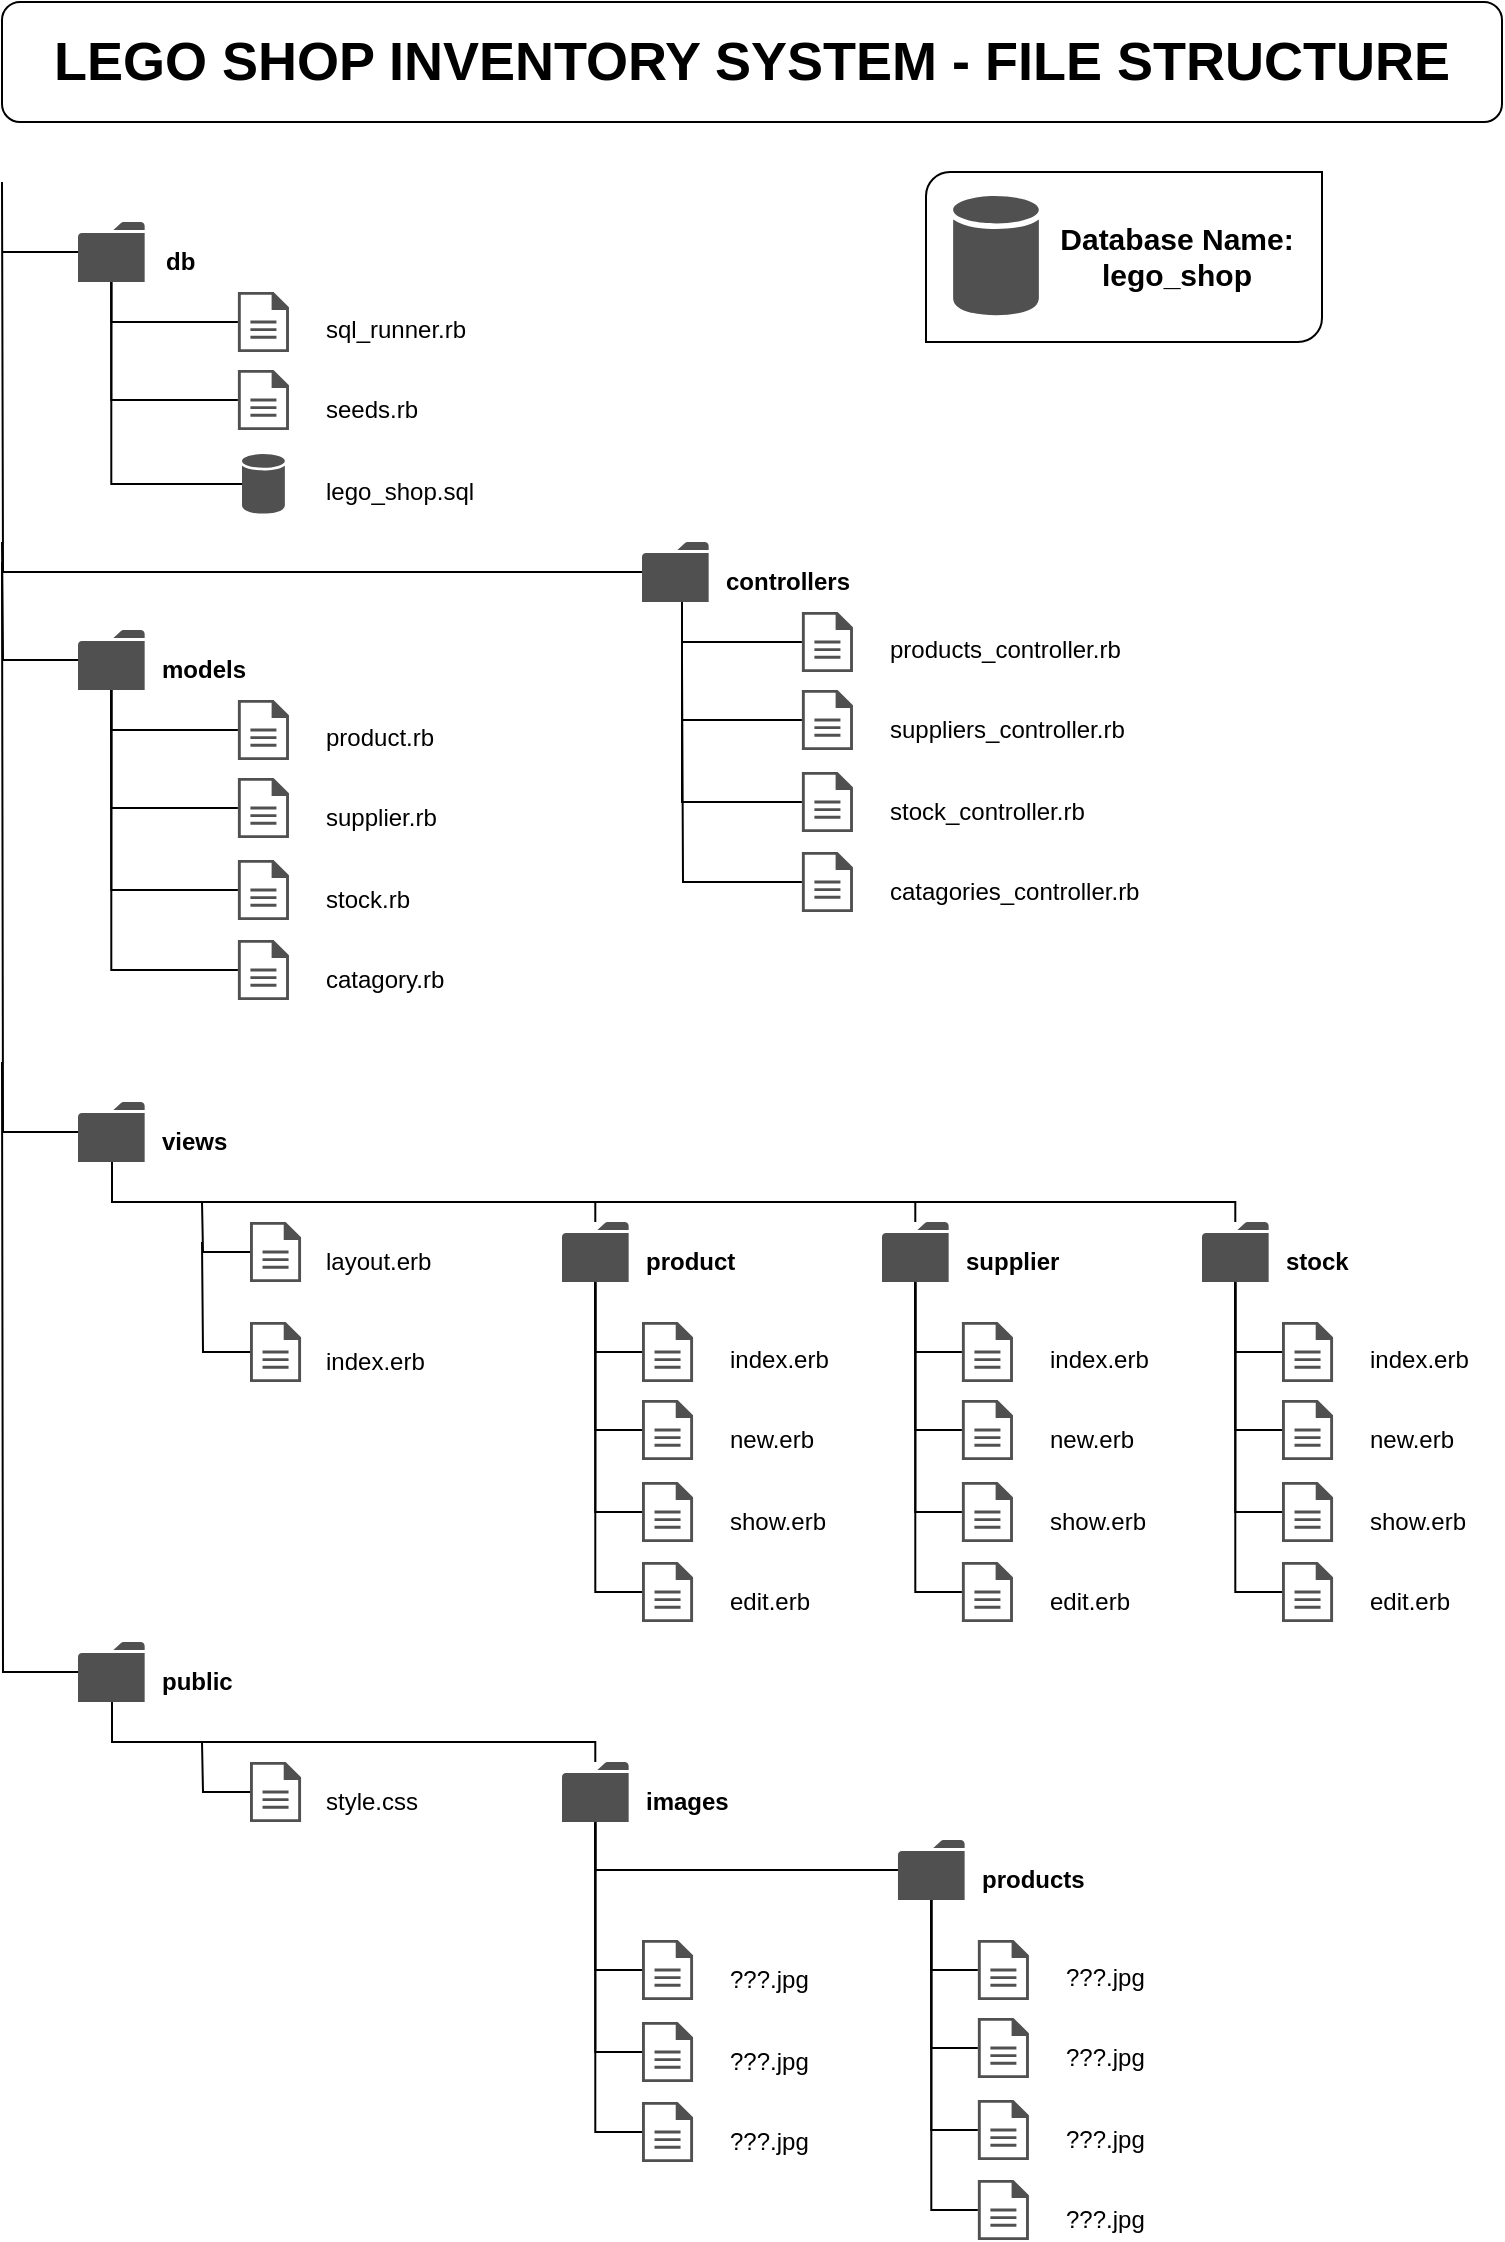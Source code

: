 <mxfile version="12.6.5" type="device"><diagram id="v8rBNVjmopXfBYbIV4TP" name="Page-1"><mxGraphModel dx="747" dy="568" grid="1" gridSize="10" guides="1" tooltips="1" connect="1" arrows="1" fold="1" page="1" pageScale="1" pageWidth="827" pageHeight="1169" math="0" shadow="0"><root><mxCell id="0"/><mxCell id="1" parent="0"/><mxCell id="3R7AHoxihgXOmaUus90_-4" value="" style="verticalLabelPosition=bottom;verticalAlign=top;html=1;shape=mxgraph.basic.diag_round_rect;dx=6;" vertex="1" parent="1"><mxGeometry x="502" y="125" width="198" height="85" as="geometry"/></mxCell><mxCell id="S5vk8qVzq4XI25cIZCju-1" value="&lt;b&gt;&lt;font style=&quot;font-size: 27px&quot;&gt;LEGO SHOP INVENTORY SYSTEM - FILE STRUCTURE&lt;/font&gt;&lt;/b&gt;" style="rounded=1;whiteSpace=wrap;html=1;" parent="1" vertex="1"><mxGeometry x="40" y="40" width="750" height="60" as="geometry"/></mxCell><mxCell id="S5vk8qVzq4XI25cIZCju-49" style="edgeStyle=orthogonalEdgeStyle;rounded=0;orthogonalLoop=1;jettySize=auto;html=1;startArrow=none;startFill=0;fontSize=12;endArrow=none;endFill=0;" parent="1" source="S5vk8qVzq4XI25cIZCju-4" edge="1"><mxGeometry relative="1" as="geometry"><mxPoint x="40" y="165" as="targetPoint"/></mxGeometry></mxCell><mxCell id="S5vk8qVzq4XI25cIZCju-4" value="" style="pointerEvents=1;shadow=0;dashed=0;html=1;strokeColor=none;fillColor=#505050;labelPosition=center;verticalLabelPosition=bottom;verticalAlign=top;outlineConnect=0;align=center;shape=mxgraph.office.concepts.folder;" parent="1" vertex="1"><mxGeometry x="78" y="150" width="33.33" height="30" as="geometry"/></mxCell><mxCell id="S5vk8qVzq4XI25cIZCju-51" style="edgeStyle=orthogonalEdgeStyle;rounded=0;orthogonalLoop=1;jettySize=auto;html=1;startArrow=none;startFill=0;endArrow=none;endFill=0;strokeColor=#000000;fontSize=12;" parent="1" source="S5vk8qVzq4XI25cIZCju-5" target="S5vk8qVzq4XI25cIZCju-4" edge="1"><mxGeometry relative="1" as="geometry"/></mxCell><mxCell id="S5vk8qVzq4XI25cIZCju-5" value="" style="pointerEvents=1;shadow=0;dashed=0;html=1;strokeColor=none;fillColor=#505050;labelPosition=center;verticalLabelPosition=bottom;verticalAlign=top;outlineConnect=0;align=center;shape=mxgraph.office.concepts.document;" parent="1" vertex="1"><mxGeometry x="157.95" y="185" width="25.53" height="30" as="geometry"/></mxCell><mxCell id="S5vk8qVzq4XI25cIZCju-53" style="edgeStyle=orthogonalEdgeStyle;rounded=0;orthogonalLoop=1;jettySize=auto;html=1;startArrow=none;startFill=0;endArrow=none;endFill=0;strokeColor=#000000;fontSize=12;" parent="1" source="S5vk8qVzq4XI25cIZCju-7" target="S5vk8qVzq4XI25cIZCju-4" edge="1"><mxGeometry relative="1" as="geometry"/></mxCell><mxCell id="S5vk8qVzq4XI25cIZCju-7" value="" style="shadow=0;dashed=0;html=1;strokeColor=none;fillColor=#505050;labelPosition=center;verticalLabelPosition=bottom;verticalAlign=top;outlineConnect=0;align=center;shape=mxgraph.office.databases.database;" parent="1" vertex="1"><mxGeometry x="160" y="266" width="21.43" height="30" as="geometry"/></mxCell><mxCell id="S5vk8qVzq4XI25cIZCju-10" value="&lt;font style=&quot;font-size: 12px;&quot;&gt;sql_runner.rb&lt;br style=&quot;font-size: 12px;&quot;&gt;&lt;/font&gt;" style="text;html=1;resizable=0;autosize=1;align=left;verticalAlign=middle;points=[];fillColor=none;strokeColor=none;rounded=0;fontSize=12;" parent="1" vertex="1"><mxGeometry x="200" y="194" width="90" height="20" as="geometry"/></mxCell><mxCell id="S5vk8qVzq4XI25cIZCju-52" style="edgeStyle=orthogonalEdgeStyle;rounded=0;orthogonalLoop=1;jettySize=auto;html=1;startArrow=none;startFill=0;endArrow=none;endFill=0;strokeColor=#000000;fontSize=12;" parent="1" source="S5vk8qVzq4XI25cIZCju-20" target="S5vk8qVzq4XI25cIZCju-4" edge="1"><mxGeometry relative="1" as="geometry"/></mxCell><mxCell id="S5vk8qVzq4XI25cIZCju-20" value="" style="pointerEvents=1;shadow=0;dashed=0;html=1;strokeColor=none;fillColor=#505050;labelPosition=center;verticalLabelPosition=bottom;verticalAlign=top;outlineConnect=0;align=center;shape=mxgraph.office.concepts.document;" parent="1" vertex="1"><mxGeometry x="157.95" y="224" width="25.53" height="30" as="geometry"/></mxCell><mxCell id="S5vk8qVzq4XI25cIZCju-21" value="&lt;font style=&quot;font-size: 12px&quot;&gt;seeds.rb&lt;br style=&quot;font-size: 12px&quot;&gt;&lt;/font&gt;" style="text;html=1;resizable=0;autosize=1;align=left;verticalAlign=middle;points=[];fillColor=none;strokeColor=none;rounded=0;fontSize=12;" parent="1" vertex="1"><mxGeometry x="200" y="234" width="60" height="20" as="geometry"/></mxCell><mxCell id="S5vk8qVzq4XI25cIZCju-23" value="&lt;font style=&quot;font-size: 12px&quot;&gt;lego_shop.sql&lt;br style=&quot;font-size: 12px&quot;&gt;&lt;/font&gt;" style="text;html=1;resizable=0;autosize=1;align=left;verticalAlign=middle;points=[];fillColor=none;strokeColor=none;rounded=0;fontSize=12;" parent="1" vertex="1"><mxGeometry x="200" y="275" width="90" height="20" as="geometry"/></mxCell><mxCell id="S5vk8qVzq4XI25cIZCju-50" style="edgeStyle=orthogonalEdgeStyle;rounded=0;orthogonalLoop=1;jettySize=auto;html=1;startArrow=none;startFill=0;fontSize=12;endArrow=none;endFill=0;" parent="1" source="S5vk8qVzq4XI25cIZCju-25" edge="1"><mxGeometry relative="1" as="geometry"><mxPoint x="40" y="130" as="targetPoint"/></mxGeometry></mxCell><mxCell id="S5vk8qVzq4XI25cIZCju-25" value="" style="pointerEvents=1;shadow=0;dashed=0;html=1;strokeColor=none;fillColor=#505050;labelPosition=center;verticalLabelPosition=bottom;verticalAlign=top;outlineConnect=0;align=center;shape=mxgraph.office.concepts.folder;" parent="1" vertex="1"><mxGeometry x="360" y="310" width="33.33" height="30" as="geometry"/></mxCell><mxCell id="S5vk8qVzq4XI25cIZCju-54" style="edgeStyle=orthogonalEdgeStyle;rounded=0;orthogonalLoop=1;jettySize=auto;html=1;entryX=0.6;entryY=1;entryDx=0;entryDy=0;entryPerimeter=0;startArrow=none;startFill=0;endArrow=none;endFill=0;strokeColor=#000000;fontSize=12;" parent="1" source="S5vk8qVzq4XI25cIZCju-26" target="S5vk8qVzq4XI25cIZCju-25" edge="1"><mxGeometry relative="1" as="geometry"/></mxCell><mxCell id="S5vk8qVzq4XI25cIZCju-26" value="" style="pointerEvents=1;shadow=0;dashed=0;html=1;strokeColor=none;fillColor=#505050;labelPosition=center;verticalLabelPosition=bottom;verticalAlign=top;outlineConnect=0;align=center;shape=mxgraph.office.concepts.document;" parent="1" vertex="1"><mxGeometry x="439.95" y="345" width="25.53" height="30" as="geometry"/></mxCell><mxCell id="S5vk8qVzq4XI25cIZCju-28" value="&lt;font style=&quot;font-size: 12px&quot;&gt;products_controller.rb&lt;br style=&quot;font-size: 12px&quot;&gt;&lt;/font&gt;" style="text;html=1;resizable=0;autosize=1;align=left;verticalAlign=middle;points=[];fillColor=none;strokeColor=none;rounded=0;fontSize=12;" parent="1" vertex="1"><mxGeometry x="482" y="354" width="130" height="20" as="geometry"/></mxCell><mxCell id="S5vk8qVzq4XI25cIZCju-56" value="" style="edgeStyle=orthogonalEdgeStyle;rounded=0;orthogonalLoop=1;jettySize=auto;html=1;startArrow=none;startFill=0;endArrow=none;endFill=0;strokeColor=#000000;fontSize=12;entryX=0.6;entryY=1;entryDx=0;entryDy=0;entryPerimeter=0;" parent="1" source="S5vk8qVzq4XI25cIZCju-29" target="S5vk8qVzq4XI25cIZCju-25" edge="1"><mxGeometry relative="1" as="geometry"><mxPoint x="359.95" y="399" as="targetPoint"/></mxGeometry></mxCell><mxCell id="S5vk8qVzq4XI25cIZCju-29" value="" style="pointerEvents=1;shadow=0;dashed=0;html=1;strokeColor=none;fillColor=#505050;labelPosition=center;verticalLabelPosition=bottom;verticalAlign=top;outlineConnect=0;align=center;shape=mxgraph.office.concepts.document;" parent="1" vertex="1"><mxGeometry x="439.95" y="384" width="25.53" height="30" as="geometry"/></mxCell><mxCell id="S5vk8qVzq4XI25cIZCju-30" value="&lt;font style=&quot;font-size: 12px&quot;&gt;suppliers_controller.rb&lt;br style=&quot;font-size: 12px&quot;&gt;&lt;/font&gt;" style="text;html=1;resizable=0;autosize=1;align=left;verticalAlign=middle;points=[];fillColor=none;strokeColor=none;rounded=0;fontSize=12;" parent="1" vertex="1"><mxGeometry x="482" y="394" width="130" height="20" as="geometry"/></mxCell><mxCell id="S5vk8qVzq4XI25cIZCju-32" value="&lt;font style=&quot;font-size: 12px&quot;&gt;db&lt;br style=&quot;font-size: 12px&quot;&gt;&lt;/font&gt;" style="text;html=1;resizable=0;autosize=1;align=left;verticalAlign=middle;points=[];fillColor=none;strokeColor=none;rounded=0;fontSize=12;fontStyle=1" parent="1" vertex="1"><mxGeometry x="120" y="160" width="30" height="20" as="geometry"/></mxCell><mxCell id="S5vk8qVzq4XI25cIZCju-33" value="&lt;font style=&quot;font-size: 12px&quot;&gt;controllers&lt;br style=&quot;font-size: 12px&quot;&gt;&lt;/font&gt;" style="text;html=1;resizable=0;autosize=1;align=left;verticalAlign=middle;points=[];fillColor=none;strokeColor=none;rounded=0;fontSize=12;fontStyle=1" parent="1" vertex="1"><mxGeometry x="400" y="320" width="80" height="20" as="geometry"/></mxCell><mxCell id="S5vk8qVzq4XI25cIZCju-57" style="edgeStyle=orthogonalEdgeStyle;rounded=0;orthogonalLoop=1;jettySize=auto;html=1;entryX=0.6;entryY=1;entryDx=0;entryDy=0;entryPerimeter=0;startArrow=none;startFill=0;endArrow=none;endFill=0;strokeColor=#000000;fontSize=12;" parent="1" source="S5vk8qVzq4XI25cIZCju-34" target="S5vk8qVzq4XI25cIZCju-25" edge="1"><mxGeometry relative="1" as="geometry"/></mxCell><mxCell id="S5vk8qVzq4XI25cIZCju-34" value="" style="pointerEvents=1;shadow=0;dashed=0;html=1;strokeColor=none;fillColor=#505050;labelPosition=center;verticalLabelPosition=bottom;verticalAlign=top;outlineConnect=0;align=center;shape=mxgraph.office.concepts.document;" parent="1" vertex="1"><mxGeometry x="439.95" y="425" width="25.53" height="30" as="geometry"/></mxCell><mxCell id="S5vk8qVzq4XI25cIZCju-35" value="&lt;font style=&quot;font-size: 12px&quot;&gt;stock_controller.rb&lt;br style=&quot;font-size: 12px&quot;&gt;&lt;/font&gt;" style="text;html=1;resizable=0;autosize=1;align=left;verticalAlign=middle;points=[];fillColor=none;strokeColor=none;rounded=0;fontSize=12;" parent="1" vertex="1"><mxGeometry x="482" y="435" width="110" height="20" as="geometry"/></mxCell><mxCell id="S5vk8qVzq4XI25cIZCju-58" style="edgeStyle=orthogonalEdgeStyle;rounded=0;orthogonalLoop=1;jettySize=auto;html=1;startArrow=none;startFill=0;endArrow=none;endFill=0;strokeColor=#000000;fontSize=12;" parent="1" source="S5vk8qVzq4XI25cIZCju-36" edge="1"><mxGeometry relative="1" as="geometry"><mxPoint x="380" y="370" as="targetPoint"/></mxGeometry></mxCell><mxCell id="S5vk8qVzq4XI25cIZCju-36" value="" style="pointerEvents=1;shadow=0;dashed=0;html=1;strokeColor=none;fillColor=#505050;labelPosition=center;verticalLabelPosition=bottom;verticalAlign=top;outlineConnect=0;align=center;shape=mxgraph.office.concepts.document;" parent="1" vertex="1"><mxGeometry x="439.95" y="465" width="25.53" height="30" as="geometry"/></mxCell><mxCell id="S5vk8qVzq4XI25cIZCju-37" value="&lt;font style=&quot;font-size: 12px&quot;&gt;catagories_controller.rb&lt;br style=&quot;font-size: 12px&quot;&gt;&lt;/font&gt;" style="text;html=1;resizable=0;autosize=1;align=left;verticalAlign=middle;points=[];fillColor=none;strokeColor=none;rounded=0;fontSize=12;" parent="1" vertex="1"><mxGeometry x="482" y="475" width="140" height="20" as="geometry"/></mxCell><mxCell id="S5vk8qVzq4XI25cIZCju-48" style="edgeStyle=orthogonalEdgeStyle;orthogonalLoop=1;jettySize=auto;html=1;fontSize=12;startArrow=none;startFill=0;strokeColor=#000000;rounded=0;endArrow=none;endFill=0;" parent="1" source="S5vk8qVzq4XI25cIZCju-38" edge="1"><mxGeometry relative="1" as="geometry"><mxPoint x="40" y="310" as="targetPoint"/></mxGeometry></mxCell><mxCell id="S5vk8qVzq4XI25cIZCju-38" value="" style="pointerEvents=1;shadow=0;dashed=0;html=1;strokeColor=none;fillColor=#505050;labelPosition=center;verticalLabelPosition=bottom;verticalAlign=top;outlineConnect=0;align=center;shape=mxgraph.office.concepts.folder;" parent="1" vertex="1"><mxGeometry x="78" y="354" width="33.33" height="30" as="geometry"/></mxCell><mxCell id="S5vk8qVzq4XI25cIZCju-59" style="edgeStyle=orthogonalEdgeStyle;rounded=0;orthogonalLoop=1;jettySize=auto;html=1;startArrow=none;startFill=0;endArrow=none;endFill=0;strokeColor=#000000;fontSize=12;" parent="1" source="S5vk8qVzq4XI25cIZCju-39" target="S5vk8qVzq4XI25cIZCju-38" edge="1"><mxGeometry relative="1" as="geometry"/></mxCell><mxCell id="S5vk8qVzq4XI25cIZCju-39" value="" style="pointerEvents=1;shadow=0;dashed=0;html=1;strokeColor=none;fillColor=#505050;labelPosition=center;verticalLabelPosition=bottom;verticalAlign=top;outlineConnect=0;align=center;shape=mxgraph.office.concepts.document;" parent="1" vertex="1"><mxGeometry x="157.95" y="389" width="25.53" height="30" as="geometry"/></mxCell><mxCell id="S5vk8qVzq4XI25cIZCju-40" value="&lt;font style=&quot;font-size: 12px&quot;&gt;product.rb&lt;br style=&quot;font-size: 12px&quot;&gt;&lt;/font&gt;" style="text;html=1;resizable=0;autosize=1;align=left;verticalAlign=middle;points=[];fillColor=none;strokeColor=none;rounded=0;fontSize=12;" parent="1" vertex="1"><mxGeometry x="200" y="398" width="70" height="20" as="geometry"/></mxCell><mxCell id="S5vk8qVzq4XI25cIZCju-60" style="edgeStyle=orthogonalEdgeStyle;rounded=0;orthogonalLoop=1;jettySize=auto;html=1;startArrow=none;startFill=0;endArrow=none;endFill=0;strokeColor=#000000;fontSize=12;" parent="1" source="S5vk8qVzq4XI25cIZCju-41" target="S5vk8qVzq4XI25cIZCju-38" edge="1"><mxGeometry relative="1" as="geometry"/></mxCell><mxCell id="S5vk8qVzq4XI25cIZCju-41" value="" style="pointerEvents=1;shadow=0;dashed=0;html=1;strokeColor=none;fillColor=#505050;labelPosition=center;verticalLabelPosition=bottom;verticalAlign=top;outlineConnect=0;align=center;shape=mxgraph.office.concepts.document;" parent="1" vertex="1"><mxGeometry x="157.95" y="428" width="25.53" height="30" as="geometry"/></mxCell><mxCell id="S5vk8qVzq4XI25cIZCju-42" value="&lt;font style=&quot;font-size: 12px&quot;&gt;supplier.rb&lt;br style=&quot;font-size: 12px&quot;&gt;&lt;/font&gt;" style="text;html=1;resizable=0;autosize=1;align=left;verticalAlign=middle;points=[];fillColor=none;strokeColor=none;rounded=0;fontSize=12;" parent="1" vertex="1"><mxGeometry x="200" y="438" width="70" height="20" as="geometry"/></mxCell><mxCell id="S5vk8qVzq4XI25cIZCju-43" value="&lt;font style=&quot;font-size: 12px&quot;&gt;models&lt;br style=&quot;font-size: 12px&quot;&gt;&lt;/font&gt;" style="text;html=1;resizable=0;autosize=1;align=left;verticalAlign=middle;points=[];fillColor=none;strokeColor=none;rounded=0;fontSize=12;fontStyle=1" parent="1" vertex="1"><mxGeometry x="118" y="364" width="60" height="20" as="geometry"/></mxCell><mxCell id="S5vk8qVzq4XI25cIZCju-61" style="edgeStyle=orthogonalEdgeStyle;rounded=0;orthogonalLoop=1;jettySize=auto;html=1;startArrow=none;startFill=0;endArrow=none;endFill=0;strokeColor=#000000;fontSize=12;" parent="1" source="S5vk8qVzq4XI25cIZCju-44" target="S5vk8qVzq4XI25cIZCju-38" edge="1"><mxGeometry relative="1" as="geometry"/></mxCell><mxCell id="S5vk8qVzq4XI25cIZCju-44" value="" style="pointerEvents=1;shadow=0;dashed=0;html=1;strokeColor=none;fillColor=#505050;labelPosition=center;verticalLabelPosition=bottom;verticalAlign=top;outlineConnect=0;align=center;shape=mxgraph.office.concepts.document;" parent="1" vertex="1"><mxGeometry x="157.95" y="469" width="25.53" height="30" as="geometry"/></mxCell><mxCell id="S5vk8qVzq4XI25cIZCju-45" value="&lt;font style=&quot;font-size: 12px&quot;&gt;stock.rb&lt;br style=&quot;font-size: 12px&quot;&gt;&lt;/font&gt;" style="text;html=1;resizable=0;autosize=1;align=left;verticalAlign=middle;points=[];fillColor=none;strokeColor=none;rounded=0;fontSize=12;" parent="1" vertex="1"><mxGeometry x="200" y="479" width="60" height="20" as="geometry"/></mxCell><mxCell id="S5vk8qVzq4XI25cIZCju-62" style="edgeStyle=orthogonalEdgeStyle;rounded=0;orthogonalLoop=1;jettySize=auto;html=1;startArrow=none;startFill=0;endArrow=none;endFill=0;strokeColor=#000000;fontSize=12;" parent="1" source="S5vk8qVzq4XI25cIZCju-46" target="S5vk8qVzq4XI25cIZCju-38" edge="1"><mxGeometry relative="1" as="geometry"/></mxCell><mxCell id="S5vk8qVzq4XI25cIZCju-46" value="" style="pointerEvents=1;shadow=0;dashed=0;html=1;strokeColor=none;fillColor=#505050;labelPosition=center;verticalLabelPosition=bottom;verticalAlign=top;outlineConnect=0;align=center;shape=mxgraph.office.concepts.document;" parent="1" vertex="1"><mxGeometry x="157.95" y="509" width="25.53" height="30" as="geometry"/></mxCell><mxCell id="S5vk8qVzq4XI25cIZCju-47" value="&lt;font style=&quot;font-size: 12px&quot;&gt;catagory.rb&lt;br style=&quot;font-size: 12px&quot;&gt;&lt;/font&gt;" style="text;html=1;resizable=0;autosize=1;align=left;verticalAlign=middle;points=[];fillColor=none;strokeColor=none;rounded=0;fontSize=12;" parent="1" vertex="1"><mxGeometry x="200" y="519" width="70" height="20" as="geometry"/></mxCell><mxCell id="S5vk8qVzq4XI25cIZCju-64" style="edgeStyle=orthogonalEdgeStyle;rounded=0;orthogonalLoop=1;jettySize=auto;html=1;startArrow=none;startFill=0;endArrow=none;endFill=0;strokeColor=#000000;fontSize=12;" parent="1" source="S5vk8qVzq4XI25cIZCju-63" edge="1"><mxGeometry relative="1" as="geometry"><mxPoint x="40" y="320" as="targetPoint"/></mxGeometry></mxCell><mxCell id="S5vk8qVzq4XI25cIZCju-63" value="" style="pointerEvents=1;shadow=0;dashed=0;html=1;strokeColor=none;fillColor=#505050;labelPosition=center;verticalLabelPosition=bottom;verticalAlign=top;outlineConnect=0;align=center;shape=mxgraph.office.concepts.folder;" parent="1" vertex="1"><mxGeometry x="78" y="590" width="33.33" height="30" as="geometry"/></mxCell><mxCell id="S5vk8qVzq4XI25cIZCju-66" value="&lt;font style=&quot;font-size: 12px&quot;&gt;views&lt;br style=&quot;font-size: 12px&quot;&gt;&lt;/font&gt;" style="text;html=1;resizable=0;autosize=1;align=left;verticalAlign=middle;points=[];fillColor=none;strokeColor=none;rounded=0;fontSize=12;fontStyle=1" parent="1" vertex="1"><mxGeometry x="118" y="600" width="50" height="20" as="geometry"/></mxCell><mxCell id="S5vk8qVzq4XI25cIZCju-69" value="&lt;font style=&quot;font-size: 12px&quot;&gt;layout.erb&lt;br style=&quot;font-size: 12px&quot;&gt;&lt;/font&gt;" style="text;html=1;resizable=0;autosize=1;align=left;verticalAlign=middle;points=[];fillColor=none;strokeColor=none;rounded=0;fontSize=12;fontStyle=0" parent="1" vertex="1"><mxGeometry x="200" y="660" width="70" height="20" as="geometry"/></mxCell><mxCell id="S5vk8qVzq4XI25cIZCju-77" style="edgeStyle=orthogonalEdgeStyle;rounded=0;orthogonalLoop=1;jettySize=auto;html=1;startArrow=none;startFill=0;endArrow=none;endFill=0;strokeColor=#000000;fontSize=12;" parent="1" source="S5vk8qVzq4XI25cIZCju-72" target="S5vk8qVzq4XI25cIZCju-63" edge="1"><mxGeometry relative="1" as="geometry"><Array as="points"><mxPoint x="337" y="640"/><mxPoint x="95" y="640"/></Array></mxGeometry></mxCell><mxCell id="S5vk8qVzq4XI25cIZCju-72" value="" style="pointerEvents=1;shadow=0;dashed=0;html=1;strokeColor=none;fillColor=#505050;labelPosition=center;verticalLabelPosition=bottom;verticalAlign=top;outlineConnect=0;align=center;shape=mxgraph.office.concepts.folder;" parent="1" vertex="1"><mxGeometry x="320" y="650" width="33.33" height="30" as="geometry"/></mxCell><mxCell id="S5vk8qVzq4XI25cIZCju-73" value="&lt;font style=&quot;font-size: 12px&quot;&gt;product&lt;br style=&quot;font-size: 12px&quot;&gt;&lt;/font&gt;" style="text;html=1;resizable=0;autosize=1;align=left;verticalAlign=middle;points=[];fillColor=none;strokeColor=none;rounded=0;fontSize=12;fontStyle=1" parent="1" vertex="1"><mxGeometry x="360" y="660" width="60" height="20" as="geometry"/></mxCell><mxCell id="S5vk8qVzq4XI25cIZCju-78" style="edgeStyle=orthogonalEdgeStyle;rounded=0;orthogonalLoop=1;jettySize=auto;html=1;startArrow=none;startFill=0;endArrow=none;endFill=0;strokeColor=#000000;fontSize=12;" parent="1" source="S5vk8qVzq4XI25cIZCju-74" target="S5vk8qVzq4XI25cIZCju-63" edge="1"><mxGeometry relative="1" as="geometry"><Array as="points"><mxPoint x="497" y="640"/><mxPoint x="95" y="640"/></Array></mxGeometry></mxCell><mxCell id="S5vk8qVzq4XI25cIZCju-74" value="" style="pointerEvents=1;shadow=0;dashed=0;html=1;strokeColor=none;fillColor=#505050;labelPosition=center;verticalLabelPosition=bottom;verticalAlign=top;outlineConnect=0;align=center;shape=mxgraph.office.concepts.folder;" parent="1" vertex="1"><mxGeometry x="480" y="650" width="33.33" height="30" as="geometry"/></mxCell><mxCell id="S5vk8qVzq4XI25cIZCju-75" value="&lt;font style=&quot;font-size: 12px&quot;&gt;supplier&lt;br style=&quot;font-size: 12px&quot;&gt;&lt;/font&gt;" style="text;html=1;resizable=0;autosize=1;align=left;verticalAlign=middle;points=[];fillColor=none;strokeColor=none;rounded=0;fontSize=12;fontStyle=1" parent="1" vertex="1"><mxGeometry x="520" y="660" width="60" height="20" as="geometry"/></mxCell><mxCell id="S5vk8qVzq4XI25cIZCju-92" style="edgeStyle=orthogonalEdgeStyle;rounded=0;orthogonalLoop=1;jettySize=auto;html=1;startArrow=none;startFill=0;endArrow=none;endFill=0;strokeColor=#000000;fontSize=12;" parent="1" source="S5vk8qVzq4XI25cIZCju-90" edge="1"><mxGeometry relative="1" as="geometry"><mxPoint x="480" y="640" as="targetPoint"/><Array as="points"><mxPoint x="657" y="640"/></Array></mxGeometry></mxCell><mxCell id="S5vk8qVzq4XI25cIZCju-90" value="" style="pointerEvents=1;shadow=0;dashed=0;html=1;strokeColor=none;fillColor=#505050;labelPosition=center;verticalLabelPosition=bottom;verticalAlign=top;outlineConnect=0;align=center;shape=mxgraph.office.concepts.folder;" parent="1" vertex="1"><mxGeometry x="640" y="650" width="33.33" height="30" as="geometry"/></mxCell><mxCell id="S5vk8qVzq4XI25cIZCju-91" value="&lt;font style=&quot;font-size: 12px&quot;&gt;stock&lt;br style=&quot;font-size: 12px&quot;&gt;&lt;/font&gt;" style="text;html=1;resizable=0;autosize=1;align=left;verticalAlign=middle;points=[];fillColor=none;strokeColor=none;rounded=0;fontSize=12;fontStyle=1" parent="1" vertex="1"><mxGeometry x="680" y="660" width="50" height="20" as="geometry"/></mxCell><mxCell id="S5vk8qVzq4XI25cIZCju-107" style="edgeStyle=orthogonalEdgeStyle;rounded=0;orthogonalLoop=1;jettySize=auto;html=1;startArrow=none;startFill=0;endArrow=none;endFill=0;strokeColor=#000000;fontSize=12;" parent="1" source="S5vk8qVzq4XI25cIZCju-93" edge="1"><mxGeometry relative="1" as="geometry"><mxPoint x="140" y="640" as="targetPoint"/></mxGeometry></mxCell><mxCell id="S5vk8qVzq4XI25cIZCju-93" value="" style="pointerEvents=1;shadow=0;dashed=0;html=1;strokeColor=none;fillColor=#505050;labelPosition=center;verticalLabelPosition=bottom;verticalAlign=top;outlineConnect=0;align=center;shape=mxgraph.office.concepts.document;" parent="1" vertex="1"><mxGeometry x="164" y="650" width="25.53" height="30" as="geometry"/></mxCell><mxCell id="S5vk8qVzq4XI25cIZCju-125" style="edgeStyle=orthogonalEdgeStyle;rounded=0;orthogonalLoop=1;jettySize=auto;html=1;startArrow=none;startFill=0;endArrow=none;endFill=0;strokeColor=#000000;fontSize=12;" parent="1" source="S5vk8qVzq4XI25cIZCju-94" target="S5vk8qVzq4XI25cIZCju-72" edge="1"><mxGeometry relative="1" as="geometry"/></mxCell><mxCell id="S5vk8qVzq4XI25cIZCju-94" value="" style="pointerEvents=1;shadow=0;dashed=0;html=1;strokeColor=none;fillColor=#505050;labelPosition=center;verticalLabelPosition=bottom;verticalAlign=top;outlineConnect=0;align=center;shape=mxgraph.office.concepts.document;" parent="1" vertex="1"><mxGeometry x="360" y="700" width="25.53" height="30" as="geometry"/></mxCell><mxCell id="S5vk8qVzq4XI25cIZCju-95" value="&lt;font style=&quot;font-size: 12px&quot;&gt;index.erb&lt;br style=&quot;font-size: 12px&quot;&gt;&lt;/font&gt;" style="text;html=1;resizable=0;autosize=1;align=left;verticalAlign=middle;points=[];fillColor=none;strokeColor=none;rounded=0;fontSize=12;" parent="1" vertex="1"><mxGeometry x="402.05" y="709" width="60" height="20" as="geometry"/></mxCell><mxCell id="S5vk8qVzq4XI25cIZCju-126" style="edgeStyle=orthogonalEdgeStyle;rounded=0;orthogonalLoop=1;jettySize=auto;html=1;startArrow=none;startFill=0;endArrow=none;endFill=0;strokeColor=#000000;fontSize=12;" parent="1" source="S5vk8qVzq4XI25cIZCju-96" target="S5vk8qVzq4XI25cIZCju-72" edge="1"><mxGeometry relative="1" as="geometry"/></mxCell><mxCell id="S5vk8qVzq4XI25cIZCju-96" value="" style="pointerEvents=1;shadow=0;dashed=0;html=1;strokeColor=none;fillColor=#505050;labelPosition=center;verticalLabelPosition=bottom;verticalAlign=top;outlineConnect=0;align=center;shape=mxgraph.office.concepts.document;" parent="1" vertex="1"><mxGeometry x="360" y="739" width="25.53" height="30" as="geometry"/></mxCell><mxCell id="S5vk8qVzq4XI25cIZCju-97" value="&lt;font style=&quot;font-size: 12px&quot;&gt;new.erb&lt;br style=&quot;font-size: 12px&quot;&gt;&lt;/font&gt;" style="text;html=1;resizable=0;autosize=1;align=left;verticalAlign=middle;points=[];fillColor=none;strokeColor=none;rounded=0;fontSize=12;" parent="1" vertex="1"><mxGeometry x="402.05" y="749" width="60" height="20" as="geometry"/></mxCell><mxCell id="S5vk8qVzq4XI25cIZCju-127" style="edgeStyle=orthogonalEdgeStyle;rounded=0;orthogonalLoop=1;jettySize=auto;html=1;startArrow=none;startFill=0;endArrow=none;endFill=0;strokeColor=#000000;fontSize=12;" parent="1" source="S5vk8qVzq4XI25cIZCju-98" target="S5vk8qVzq4XI25cIZCju-72" edge="1"><mxGeometry relative="1" as="geometry"/></mxCell><mxCell id="S5vk8qVzq4XI25cIZCju-98" value="" style="pointerEvents=1;shadow=0;dashed=0;html=1;strokeColor=none;fillColor=#505050;labelPosition=center;verticalLabelPosition=bottom;verticalAlign=top;outlineConnect=0;align=center;shape=mxgraph.office.concepts.document;" parent="1" vertex="1"><mxGeometry x="360" y="780" width="25.53" height="30" as="geometry"/></mxCell><mxCell id="S5vk8qVzq4XI25cIZCju-99" value="&lt;font style=&quot;font-size: 12px&quot;&gt;show.erb&lt;br style=&quot;font-size: 12px&quot;&gt;&lt;/font&gt;" style="text;html=1;resizable=0;autosize=1;align=left;verticalAlign=middle;points=[];fillColor=none;strokeColor=none;rounded=0;fontSize=12;" parent="1" vertex="1"><mxGeometry x="402.05" y="790" width="60" height="20" as="geometry"/></mxCell><mxCell id="S5vk8qVzq4XI25cIZCju-128" style="edgeStyle=orthogonalEdgeStyle;rounded=0;orthogonalLoop=1;jettySize=auto;html=1;startArrow=none;startFill=0;endArrow=none;endFill=0;strokeColor=#000000;fontSize=12;" parent="1" source="S5vk8qVzq4XI25cIZCju-100" target="S5vk8qVzq4XI25cIZCju-72" edge="1"><mxGeometry relative="1" as="geometry"/></mxCell><mxCell id="S5vk8qVzq4XI25cIZCju-100" value="" style="pointerEvents=1;shadow=0;dashed=0;html=1;strokeColor=none;fillColor=#505050;labelPosition=center;verticalLabelPosition=bottom;verticalAlign=top;outlineConnect=0;align=center;shape=mxgraph.office.concepts.document;" parent="1" vertex="1"><mxGeometry x="360" y="820" width="25.53" height="30" as="geometry"/></mxCell><mxCell id="S5vk8qVzq4XI25cIZCju-101" value="&lt;font style=&quot;font-size: 12px&quot;&gt;edit.erb&lt;br style=&quot;font-size: 12px&quot;&gt;&lt;/font&gt;" style="text;html=1;resizable=0;autosize=1;align=left;verticalAlign=middle;points=[];fillColor=none;strokeColor=none;rounded=0;fontSize=12;" parent="1" vertex="1"><mxGeometry x="402.05" y="830" width="60" height="20" as="geometry"/></mxCell><mxCell id="S5vk8qVzq4XI25cIZCju-105" value="&lt;font style=&quot;font-size: 12px&quot;&gt;index.erb&lt;br style=&quot;font-size: 12px&quot;&gt;&lt;/font&gt;" style="text;html=1;resizable=0;autosize=1;align=left;verticalAlign=middle;points=[];fillColor=none;strokeColor=none;rounded=0;fontSize=12;fontStyle=0" parent="1" vertex="1"><mxGeometry x="200" y="710" width="60" height="20" as="geometry"/></mxCell><mxCell id="S5vk8qVzq4XI25cIZCju-108" style="edgeStyle=orthogonalEdgeStyle;rounded=0;orthogonalLoop=1;jettySize=auto;html=1;startArrow=none;startFill=0;endArrow=none;endFill=0;strokeColor=#000000;fontSize=12;" parent="1" source="S5vk8qVzq4XI25cIZCju-106" edge="1"><mxGeometry relative="1" as="geometry"><mxPoint x="140" y="660" as="targetPoint"/></mxGeometry></mxCell><mxCell id="S5vk8qVzq4XI25cIZCju-106" value="" style="pointerEvents=1;shadow=0;dashed=0;html=1;strokeColor=none;fillColor=#505050;labelPosition=center;verticalLabelPosition=bottom;verticalAlign=top;outlineConnect=0;align=center;shape=mxgraph.office.concepts.document;" parent="1" vertex="1"><mxGeometry x="164" y="700" width="25.53" height="30" as="geometry"/></mxCell><mxCell id="S5vk8qVzq4XI25cIZCju-129" style="edgeStyle=orthogonalEdgeStyle;rounded=0;orthogonalLoop=1;jettySize=auto;html=1;startArrow=none;startFill=0;endArrow=none;endFill=0;strokeColor=#000000;fontSize=12;" parent="1" source="S5vk8qVzq4XI25cIZCju-109" target="S5vk8qVzq4XI25cIZCju-74" edge="1"><mxGeometry relative="1" as="geometry"/></mxCell><mxCell id="S5vk8qVzq4XI25cIZCju-109" value="" style="pointerEvents=1;shadow=0;dashed=0;html=1;strokeColor=none;fillColor=#505050;labelPosition=center;verticalLabelPosition=bottom;verticalAlign=top;outlineConnect=0;align=center;shape=mxgraph.office.concepts.document;" parent="1" vertex="1"><mxGeometry x="519.95" y="700" width="25.53" height="30" as="geometry"/></mxCell><mxCell id="S5vk8qVzq4XI25cIZCju-110" value="&lt;font style=&quot;font-size: 12px&quot;&gt;index.erb&lt;br style=&quot;font-size: 12px&quot;&gt;&lt;/font&gt;" style="text;html=1;resizable=0;autosize=1;align=left;verticalAlign=middle;points=[];fillColor=none;strokeColor=none;rounded=0;fontSize=12;" parent="1" vertex="1"><mxGeometry x="562" y="709" width="60" height="20" as="geometry"/></mxCell><mxCell id="S5vk8qVzq4XI25cIZCju-130" style="edgeStyle=orthogonalEdgeStyle;rounded=0;orthogonalLoop=1;jettySize=auto;html=1;startArrow=none;startFill=0;endArrow=none;endFill=0;strokeColor=#000000;fontSize=12;" parent="1" source="S5vk8qVzq4XI25cIZCju-111" target="S5vk8qVzq4XI25cIZCju-74" edge="1"><mxGeometry relative="1" as="geometry"/></mxCell><mxCell id="S5vk8qVzq4XI25cIZCju-111" value="" style="pointerEvents=1;shadow=0;dashed=0;html=1;strokeColor=none;fillColor=#505050;labelPosition=center;verticalLabelPosition=bottom;verticalAlign=top;outlineConnect=0;align=center;shape=mxgraph.office.concepts.document;" parent="1" vertex="1"><mxGeometry x="519.95" y="739" width="25.53" height="30" as="geometry"/></mxCell><mxCell id="S5vk8qVzq4XI25cIZCju-112" value="&lt;font style=&quot;font-size: 12px&quot;&gt;new.erb&lt;br style=&quot;font-size: 12px&quot;&gt;&lt;/font&gt;" style="text;html=1;resizable=0;autosize=1;align=left;verticalAlign=middle;points=[];fillColor=none;strokeColor=none;rounded=0;fontSize=12;" parent="1" vertex="1"><mxGeometry x="562" y="749" width="60" height="20" as="geometry"/></mxCell><mxCell id="S5vk8qVzq4XI25cIZCju-131" style="edgeStyle=orthogonalEdgeStyle;rounded=0;orthogonalLoop=1;jettySize=auto;html=1;startArrow=none;startFill=0;endArrow=none;endFill=0;strokeColor=#000000;fontSize=12;" parent="1" source="S5vk8qVzq4XI25cIZCju-113" target="S5vk8qVzq4XI25cIZCju-74" edge="1"><mxGeometry relative="1" as="geometry"/></mxCell><mxCell id="S5vk8qVzq4XI25cIZCju-113" value="" style="pointerEvents=1;shadow=0;dashed=0;html=1;strokeColor=none;fillColor=#505050;labelPosition=center;verticalLabelPosition=bottom;verticalAlign=top;outlineConnect=0;align=center;shape=mxgraph.office.concepts.document;" parent="1" vertex="1"><mxGeometry x="519.95" y="780" width="25.53" height="30" as="geometry"/></mxCell><mxCell id="S5vk8qVzq4XI25cIZCju-114" value="&lt;font style=&quot;font-size: 12px&quot;&gt;show.erb&lt;br style=&quot;font-size: 12px&quot;&gt;&lt;/font&gt;" style="text;html=1;resizable=0;autosize=1;align=left;verticalAlign=middle;points=[];fillColor=none;strokeColor=none;rounded=0;fontSize=12;" parent="1" vertex="1"><mxGeometry x="562" y="790" width="60" height="20" as="geometry"/></mxCell><mxCell id="S5vk8qVzq4XI25cIZCju-132" style="edgeStyle=orthogonalEdgeStyle;rounded=0;orthogonalLoop=1;jettySize=auto;html=1;startArrow=none;startFill=0;endArrow=none;endFill=0;strokeColor=#000000;fontSize=12;" parent="1" source="S5vk8qVzq4XI25cIZCju-115" target="S5vk8qVzq4XI25cIZCju-74" edge="1"><mxGeometry relative="1" as="geometry"/></mxCell><mxCell id="S5vk8qVzq4XI25cIZCju-115" value="" style="pointerEvents=1;shadow=0;dashed=0;html=1;strokeColor=none;fillColor=#505050;labelPosition=center;verticalLabelPosition=bottom;verticalAlign=top;outlineConnect=0;align=center;shape=mxgraph.office.concepts.document;" parent="1" vertex="1"><mxGeometry x="519.95" y="820" width="25.53" height="30" as="geometry"/></mxCell><mxCell id="S5vk8qVzq4XI25cIZCju-116" value="&lt;font style=&quot;font-size: 12px&quot;&gt;edit.erb&lt;br style=&quot;font-size: 12px&quot;&gt;&lt;/font&gt;" style="text;html=1;resizable=0;autosize=1;align=left;verticalAlign=middle;points=[];fillColor=none;strokeColor=none;rounded=0;fontSize=12;" parent="1" vertex="1"><mxGeometry x="562" y="830" width="60" height="20" as="geometry"/></mxCell><mxCell id="S5vk8qVzq4XI25cIZCju-133" style="edgeStyle=orthogonalEdgeStyle;rounded=0;orthogonalLoop=1;jettySize=auto;html=1;startArrow=none;startFill=0;endArrow=none;endFill=0;strokeColor=#000000;fontSize=12;" parent="1" source="S5vk8qVzq4XI25cIZCju-117" target="S5vk8qVzq4XI25cIZCju-90" edge="1"><mxGeometry relative="1" as="geometry"/></mxCell><mxCell id="S5vk8qVzq4XI25cIZCju-117" value="" style="pointerEvents=1;shadow=0;dashed=0;html=1;strokeColor=none;fillColor=#505050;labelPosition=center;verticalLabelPosition=bottom;verticalAlign=top;outlineConnect=0;align=center;shape=mxgraph.office.concepts.document;" parent="1" vertex="1"><mxGeometry x="680" y="700" width="25.53" height="30" as="geometry"/></mxCell><mxCell id="S5vk8qVzq4XI25cIZCju-118" value="&lt;font style=&quot;font-size: 12px&quot;&gt;index.erb&lt;br style=&quot;font-size: 12px&quot;&gt;&lt;/font&gt;" style="text;html=1;resizable=0;autosize=1;align=left;verticalAlign=middle;points=[];fillColor=none;strokeColor=none;rounded=0;fontSize=12;" parent="1" vertex="1"><mxGeometry x="722.05" y="709" width="60" height="20" as="geometry"/></mxCell><mxCell id="S5vk8qVzq4XI25cIZCju-134" style="edgeStyle=orthogonalEdgeStyle;rounded=0;orthogonalLoop=1;jettySize=auto;html=1;startArrow=none;startFill=0;endArrow=none;endFill=0;strokeColor=#000000;fontSize=12;" parent="1" source="S5vk8qVzq4XI25cIZCju-119" target="S5vk8qVzq4XI25cIZCju-90" edge="1"><mxGeometry relative="1" as="geometry"/></mxCell><mxCell id="S5vk8qVzq4XI25cIZCju-119" value="" style="pointerEvents=1;shadow=0;dashed=0;html=1;strokeColor=none;fillColor=#505050;labelPosition=center;verticalLabelPosition=bottom;verticalAlign=top;outlineConnect=0;align=center;shape=mxgraph.office.concepts.document;" parent="1" vertex="1"><mxGeometry x="680" y="739" width="25.53" height="30" as="geometry"/></mxCell><mxCell id="S5vk8qVzq4XI25cIZCju-120" value="&lt;font style=&quot;font-size: 12px&quot;&gt;new.erb&lt;br style=&quot;font-size: 12px&quot;&gt;&lt;/font&gt;" style="text;html=1;resizable=0;autosize=1;align=left;verticalAlign=middle;points=[];fillColor=none;strokeColor=none;rounded=0;fontSize=12;" parent="1" vertex="1"><mxGeometry x="722.05" y="749" width="60" height="20" as="geometry"/></mxCell><mxCell id="S5vk8qVzq4XI25cIZCju-135" style="edgeStyle=orthogonalEdgeStyle;rounded=0;orthogonalLoop=1;jettySize=auto;html=1;startArrow=none;startFill=0;endArrow=none;endFill=0;strokeColor=#000000;fontSize=12;" parent="1" source="S5vk8qVzq4XI25cIZCju-121" target="S5vk8qVzq4XI25cIZCju-90" edge="1"><mxGeometry relative="1" as="geometry"/></mxCell><mxCell id="S5vk8qVzq4XI25cIZCju-121" value="" style="pointerEvents=1;shadow=0;dashed=0;html=1;strokeColor=none;fillColor=#505050;labelPosition=center;verticalLabelPosition=bottom;verticalAlign=top;outlineConnect=0;align=center;shape=mxgraph.office.concepts.document;" parent="1" vertex="1"><mxGeometry x="680" y="780" width="25.53" height="30" as="geometry"/></mxCell><mxCell id="S5vk8qVzq4XI25cIZCju-122" value="&lt;font style=&quot;font-size: 12px&quot;&gt;show.erb&lt;br style=&quot;font-size: 12px&quot;&gt;&lt;/font&gt;" style="text;html=1;resizable=0;autosize=1;align=left;verticalAlign=middle;points=[];fillColor=none;strokeColor=none;rounded=0;fontSize=12;" parent="1" vertex="1"><mxGeometry x="722.05" y="790" width="60" height="20" as="geometry"/></mxCell><mxCell id="S5vk8qVzq4XI25cIZCju-136" style="edgeStyle=orthogonalEdgeStyle;rounded=0;orthogonalLoop=1;jettySize=auto;html=1;startArrow=none;startFill=0;endArrow=none;endFill=0;strokeColor=#000000;fontSize=12;" parent="1" source="S5vk8qVzq4XI25cIZCju-123" target="S5vk8qVzq4XI25cIZCju-90" edge="1"><mxGeometry relative="1" as="geometry"/></mxCell><mxCell id="S5vk8qVzq4XI25cIZCju-123" value="" style="pointerEvents=1;shadow=0;dashed=0;html=1;strokeColor=none;fillColor=#505050;labelPosition=center;verticalLabelPosition=bottom;verticalAlign=top;outlineConnect=0;align=center;shape=mxgraph.office.concepts.document;" parent="1" vertex="1"><mxGeometry x="680" y="820" width="25.53" height="30" as="geometry"/></mxCell><mxCell id="S5vk8qVzq4XI25cIZCju-124" value="&lt;font style=&quot;font-size: 12px&quot;&gt;edit.erb&lt;br style=&quot;font-size: 12px&quot;&gt;&lt;/font&gt;" style="text;html=1;resizable=0;autosize=1;align=left;verticalAlign=middle;points=[];fillColor=none;strokeColor=none;rounded=0;fontSize=12;" parent="1" vertex="1"><mxGeometry x="722.05" y="830" width="60" height="20" as="geometry"/></mxCell><mxCell id="S5vk8qVzq4XI25cIZCju-190" style="edgeStyle=orthogonalEdgeStyle;rounded=0;orthogonalLoop=1;jettySize=auto;html=1;startArrow=none;startFill=0;endArrow=none;endFill=0;strokeColor=#000000;fontSize=12;" parent="1" source="S5vk8qVzq4XI25cIZCju-137" edge="1"><mxGeometry relative="1" as="geometry"><mxPoint x="40" y="570" as="targetPoint"/></mxGeometry></mxCell><mxCell id="S5vk8qVzq4XI25cIZCju-137" value="" style="pointerEvents=1;shadow=0;dashed=0;html=1;strokeColor=none;fillColor=#505050;labelPosition=center;verticalLabelPosition=bottom;verticalAlign=top;outlineConnect=0;align=center;shape=mxgraph.office.concepts.folder;" parent="1" vertex="1"><mxGeometry x="78" y="860" width="33.33" height="30" as="geometry"/></mxCell><mxCell id="S5vk8qVzq4XI25cIZCju-138" value="&lt;font style=&quot;font-size: 12px&quot;&gt;public&lt;br style=&quot;font-size: 12px&quot;&gt;&lt;/font&gt;" style="text;html=1;resizable=0;autosize=1;align=left;verticalAlign=middle;points=[];fillColor=none;strokeColor=none;rounded=0;fontSize=12;fontStyle=1" parent="1" vertex="1"><mxGeometry x="118" y="870" width="50" height="20" as="geometry"/></mxCell><mxCell id="S5vk8qVzq4XI25cIZCju-139" value="&lt;font style=&quot;font-size: 12px&quot;&gt;style.css&lt;br style=&quot;font-size: 12px&quot;&gt;&lt;/font&gt;" style="text;html=1;resizable=0;autosize=1;align=left;verticalAlign=middle;points=[];fillColor=none;strokeColor=none;rounded=0;fontSize=12;fontStyle=0" parent="1" vertex="1"><mxGeometry x="200" y="930" width="60" height="20" as="geometry"/></mxCell><mxCell id="S5vk8qVzq4XI25cIZCju-140" style="edgeStyle=orthogonalEdgeStyle;rounded=0;orthogonalLoop=1;jettySize=auto;html=1;startArrow=none;startFill=0;endArrow=none;endFill=0;strokeColor=#000000;fontSize=12;" parent="1" source="S5vk8qVzq4XI25cIZCju-141" target="S5vk8qVzq4XI25cIZCju-137" edge="1"><mxGeometry relative="1" as="geometry"><Array as="points"><mxPoint x="337" y="910"/><mxPoint x="95" y="910"/></Array></mxGeometry></mxCell><mxCell id="S5vk8qVzq4XI25cIZCju-141" value="" style="pointerEvents=1;shadow=0;dashed=0;html=1;strokeColor=none;fillColor=#505050;labelPosition=center;verticalLabelPosition=bottom;verticalAlign=top;outlineConnect=0;align=center;shape=mxgraph.office.concepts.folder;" parent="1" vertex="1"><mxGeometry x="320" y="920" width="33.33" height="30" as="geometry"/></mxCell><mxCell id="S5vk8qVzq4XI25cIZCju-142" value="&lt;font style=&quot;font-size: 12px&quot;&gt;images&lt;br style=&quot;font-size: 12px&quot;&gt;&lt;/font&gt;" style="text;html=1;resizable=0;autosize=1;align=left;verticalAlign=middle;points=[];fillColor=none;strokeColor=none;rounded=0;fontSize=12;fontStyle=1" parent="1" vertex="1"><mxGeometry x="360" y="930" width="60" height="20" as="geometry"/></mxCell><mxCell id="S5vk8qVzq4XI25cIZCju-192" style="edgeStyle=orthogonalEdgeStyle;rounded=0;orthogonalLoop=1;jettySize=auto;html=1;startArrow=none;startFill=0;endArrow=none;endFill=0;strokeColor=#000000;fontSize=12;" parent="1" source="S5vk8qVzq4XI25cIZCju-144" target="S5vk8qVzq4XI25cIZCju-141" edge="1"><mxGeometry relative="1" as="geometry"/></mxCell><mxCell id="S5vk8qVzq4XI25cIZCju-144" value="" style="pointerEvents=1;shadow=0;dashed=0;html=1;strokeColor=none;fillColor=#505050;labelPosition=center;verticalLabelPosition=bottom;verticalAlign=top;outlineConnect=0;align=center;shape=mxgraph.office.concepts.folder;" parent="1" vertex="1"><mxGeometry x="487.98" y="959" width="33.33" height="30" as="geometry"/></mxCell><mxCell id="S5vk8qVzq4XI25cIZCju-145" value="&lt;font style=&quot;font-size: 12px&quot;&gt;products&lt;br style=&quot;font-size: 12px&quot;&gt;&lt;/font&gt;" style="text;html=1;resizable=0;autosize=1;align=left;verticalAlign=middle;points=[];fillColor=none;strokeColor=none;rounded=0;fontSize=12;fontStyle=1" parent="1" vertex="1"><mxGeometry x="527.98" y="969" width="70" height="20" as="geometry"/></mxCell><mxCell id="S5vk8qVzq4XI25cIZCju-149" style="edgeStyle=orthogonalEdgeStyle;rounded=0;orthogonalLoop=1;jettySize=auto;html=1;startArrow=none;startFill=0;endArrow=none;endFill=0;strokeColor=#000000;fontSize=12;" parent="1" source="S5vk8qVzq4XI25cIZCju-150" edge="1"><mxGeometry relative="1" as="geometry"><mxPoint x="140" y="910" as="targetPoint"/></mxGeometry></mxCell><mxCell id="S5vk8qVzq4XI25cIZCju-150" value="" style="pointerEvents=1;shadow=0;dashed=0;html=1;strokeColor=none;fillColor=#505050;labelPosition=center;verticalLabelPosition=bottom;verticalAlign=top;outlineConnect=0;align=center;shape=mxgraph.office.concepts.document;" parent="1" vertex="1"><mxGeometry x="164" y="920" width="25.53" height="30" as="geometry"/></mxCell><mxCell id="S5vk8qVzq4XI25cIZCju-154" style="edgeStyle=orthogonalEdgeStyle;rounded=0;orthogonalLoop=1;jettySize=auto;html=1;startArrow=none;startFill=0;endArrow=none;endFill=0;strokeColor=#000000;fontSize=12;" parent="1" source="S5vk8qVzq4XI25cIZCju-155" target="S5vk8qVzq4XI25cIZCju-141" edge="1"><mxGeometry relative="1" as="geometry"/></mxCell><mxCell id="S5vk8qVzq4XI25cIZCju-155" value="" style="pointerEvents=1;shadow=0;dashed=0;html=1;strokeColor=none;fillColor=#505050;labelPosition=center;verticalLabelPosition=bottom;verticalAlign=top;outlineConnect=0;align=center;shape=mxgraph.office.concepts.document;" parent="1" vertex="1"><mxGeometry x="360" y="1009" width="25.53" height="30" as="geometry"/></mxCell><mxCell id="S5vk8qVzq4XI25cIZCju-156" value="&lt;font style=&quot;font-size: 12px&quot;&gt;???.jpg&lt;br style=&quot;font-size: 12px&quot;&gt;&lt;/font&gt;" style="text;html=1;resizable=0;autosize=1;align=left;verticalAlign=middle;points=[];fillColor=none;strokeColor=none;rounded=0;fontSize=12;" parent="1" vertex="1"><mxGeometry x="402.05" y="1019" width="50" height="20" as="geometry"/></mxCell><mxCell id="S5vk8qVzq4XI25cIZCju-157" style="edgeStyle=orthogonalEdgeStyle;rounded=0;orthogonalLoop=1;jettySize=auto;html=1;startArrow=none;startFill=0;endArrow=none;endFill=0;strokeColor=#000000;fontSize=12;" parent="1" source="S5vk8qVzq4XI25cIZCju-158" target="S5vk8qVzq4XI25cIZCju-141" edge="1"><mxGeometry relative="1" as="geometry"/></mxCell><mxCell id="S5vk8qVzq4XI25cIZCju-158" value="" style="pointerEvents=1;shadow=0;dashed=0;html=1;strokeColor=none;fillColor=#505050;labelPosition=center;verticalLabelPosition=bottom;verticalAlign=top;outlineConnect=0;align=center;shape=mxgraph.office.concepts.document;" parent="1" vertex="1"><mxGeometry x="360" y="1050" width="25.53" height="30" as="geometry"/></mxCell><mxCell id="S5vk8qVzq4XI25cIZCju-159" value="&lt;font style=&quot;font-size: 12px&quot;&gt;???.jpg&lt;br style=&quot;font-size: 12px&quot;&gt;&lt;/font&gt;" style="text;html=1;resizable=0;autosize=1;align=left;verticalAlign=middle;points=[];fillColor=none;strokeColor=none;rounded=0;fontSize=12;" parent="1" vertex="1"><mxGeometry x="402.05" y="1060" width="50" height="20" as="geometry"/></mxCell><mxCell id="S5vk8qVzq4XI25cIZCju-160" style="edgeStyle=orthogonalEdgeStyle;rounded=0;orthogonalLoop=1;jettySize=auto;html=1;startArrow=none;startFill=0;endArrow=none;endFill=0;strokeColor=#000000;fontSize=12;" parent="1" source="S5vk8qVzq4XI25cIZCju-161" target="S5vk8qVzq4XI25cIZCju-141" edge="1"><mxGeometry relative="1" as="geometry"/></mxCell><mxCell id="S5vk8qVzq4XI25cIZCju-161" value="" style="pointerEvents=1;shadow=0;dashed=0;html=1;strokeColor=none;fillColor=#505050;labelPosition=center;verticalLabelPosition=bottom;verticalAlign=top;outlineConnect=0;align=center;shape=mxgraph.office.concepts.document;" parent="1" vertex="1"><mxGeometry x="360" y="1090" width="25.53" height="30" as="geometry"/></mxCell><mxCell id="S5vk8qVzq4XI25cIZCju-162" value="&lt;font style=&quot;font-size: 12px&quot;&gt;???.jpg&lt;br style=&quot;font-size: 12px&quot;&gt;&lt;/font&gt;" style="text;html=1;resizable=0;autosize=1;align=left;verticalAlign=middle;points=[];fillColor=none;strokeColor=none;rounded=0;fontSize=12;" parent="1" vertex="1"><mxGeometry x="402.05" y="1100" width="50" height="20" as="geometry"/></mxCell><mxCell id="S5vk8qVzq4XI25cIZCju-166" style="edgeStyle=orthogonalEdgeStyle;rounded=0;orthogonalLoop=1;jettySize=auto;html=1;startArrow=none;startFill=0;endArrow=none;endFill=0;strokeColor=#000000;fontSize=12;" parent="1" source="S5vk8qVzq4XI25cIZCju-167" target="S5vk8qVzq4XI25cIZCju-144" edge="1"><mxGeometry relative="1" as="geometry"/></mxCell><mxCell id="S5vk8qVzq4XI25cIZCju-167" value="" style="pointerEvents=1;shadow=0;dashed=0;html=1;strokeColor=none;fillColor=#505050;labelPosition=center;verticalLabelPosition=bottom;verticalAlign=top;outlineConnect=0;align=center;shape=mxgraph.office.concepts.document;" parent="1" vertex="1"><mxGeometry x="527.93" y="1009" width="25.53" height="30" as="geometry"/></mxCell><mxCell id="S5vk8qVzq4XI25cIZCju-168" value="&lt;font style=&quot;font-size: 12px&quot;&gt;???.jpg&lt;br style=&quot;font-size: 12px&quot;&gt;&lt;/font&gt;" style="text;html=1;resizable=0;autosize=1;align=left;verticalAlign=middle;points=[];fillColor=none;strokeColor=none;rounded=0;fontSize=12;" parent="1" vertex="1"><mxGeometry x="569.98" y="1018" width="50" height="20" as="geometry"/></mxCell><mxCell id="S5vk8qVzq4XI25cIZCju-169" style="edgeStyle=orthogonalEdgeStyle;rounded=0;orthogonalLoop=1;jettySize=auto;html=1;startArrow=none;startFill=0;endArrow=none;endFill=0;strokeColor=#000000;fontSize=12;" parent="1" source="S5vk8qVzq4XI25cIZCju-170" target="S5vk8qVzq4XI25cIZCju-144" edge="1"><mxGeometry relative="1" as="geometry"/></mxCell><mxCell id="S5vk8qVzq4XI25cIZCju-170" value="" style="pointerEvents=1;shadow=0;dashed=0;html=1;strokeColor=none;fillColor=#505050;labelPosition=center;verticalLabelPosition=bottom;verticalAlign=top;outlineConnect=0;align=center;shape=mxgraph.office.concepts.document;" parent="1" vertex="1"><mxGeometry x="527.93" y="1048" width="25.53" height="30" as="geometry"/></mxCell><mxCell id="S5vk8qVzq4XI25cIZCju-171" value="&lt;font style=&quot;font-size: 12px&quot;&gt;???.jpg&lt;br style=&quot;font-size: 12px&quot;&gt;&lt;/font&gt;" style="text;html=1;resizable=0;autosize=1;align=left;verticalAlign=middle;points=[];fillColor=none;strokeColor=none;rounded=0;fontSize=12;" parent="1" vertex="1"><mxGeometry x="569.98" y="1058" width="50" height="20" as="geometry"/></mxCell><mxCell id="S5vk8qVzq4XI25cIZCju-172" style="edgeStyle=orthogonalEdgeStyle;rounded=0;orthogonalLoop=1;jettySize=auto;html=1;startArrow=none;startFill=0;endArrow=none;endFill=0;strokeColor=#000000;fontSize=12;" parent="1" source="S5vk8qVzq4XI25cIZCju-173" target="S5vk8qVzq4XI25cIZCju-144" edge="1"><mxGeometry relative="1" as="geometry"/></mxCell><mxCell id="S5vk8qVzq4XI25cIZCju-173" value="" style="pointerEvents=1;shadow=0;dashed=0;html=1;strokeColor=none;fillColor=#505050;labelPosition=center;verticalLabelPosition=bottom;verticalAlign=top;outlineConnect=0;align=center;shape=mxgraph.office.concepts.document;" parent="1" vertex="1"><mxGeometry x="527.93" y="1089" width="25.53" height="30" as="geometry"/></mxCell><mxCell id="S5vk8qVzq4XI25cIZCju-174" value="&lt;font style=&quot;font-size: 12px&quot;&gt;???.jpg&lt;br style=&quot;font-size: 12px&quot;&gt;&lt;/font&gt;" style="text;html=1;resizable=0;autosize=1;align=left;verticalAlign=middle;points=[];fillColor=none;strokeColor=none;rounded=0;fontSize=12;" parent="1" vertex="1"><mxGeometry x="569.98" y="1099" width="50" height="20" as="geometry"/></mxCell><mxCell id="S5vk8qVzq4XI25cIZCju-175" style="edgeStyle=orthogonalEdgeStyle;rounded=0;orthogonalLoop=1;jettySize=auto;html=1;startArrow=none;startFill=0;endArrow=none;endFill=0;strokeColor=#000000;fontSize=12;" parent="1" source="S5vk8qVzq4XI25cIZCju-176" target="S5vk8qVzq4XI25cIZCju-144" edge="1"><mxGeometry relative="1" as="geometry"/></mxCell><mxCell id="S5vk8qVzq4XI25cIZCju-176" value="" style="pointerEvents=1;shadow=0;dashed=0;html=1;strokeColor=none;fillColor=#505050;labelPosition=center;verticalLabelPosition=bottom;verticalAlign=top;outlineConnect=0;align=center;shape=mxgraph.office.concepts.document;" parent="1" vertex="1"><mxGeometry x="527.93" y="1129" width="25.53" height="30" as="geometry"/></mxCell><mxCell id="S5vk8qVzq4XI25cIZCju-177" value="&lt;font style=&quot;font-size: 12px&quot;&gt;???.jpg&lt;br style=&quot;font-size: 12px&quot;&gt;&lt;/font&gt;" style="text;html=1;resizable=0;autosize=1;align=left;verticalAlign=middle;points=[];fillColor=none;strokeColor=none;rounded=0;fontSize=12;" parent="1" vertex="1"><mxGeometry x="569.98" y="1139" width="50" height="20" as="geometry"/></mxCell><mxCell id="3R7AHoxihgXOmaUus90_-1" value="" style="shadow=0;dashed=0;html=1;strokeColor=none;fillColor=#505050;labelPosition=center;verticalLabelPosition=bottom;verticalAlign=top;outlineConnect=0;align=center;shape=mxgraph.office.databases.database;" vertex="1" parent="1"><mxGeometry x="515.57" y="137" width="42.86" height="60" as="geometry"/></mxCell><mxCell id="3R7AHoxihgXOmaUus90_-5" value="&lt;b style=&quot;font-size: 15px&quot;&gt;Database Name:&lt;br&gt;lego_shop&lt;/b&gt;" style="text;html=1;align=center;verticalAlign=middle;resizable=0;points=[];autosize=1;" vertex="1" parent="1"><mxGeometry x="562" y="147" width="130" height="40" as="geometry"/></mxCell></root></mxGraphModel></diagram></mxfile>